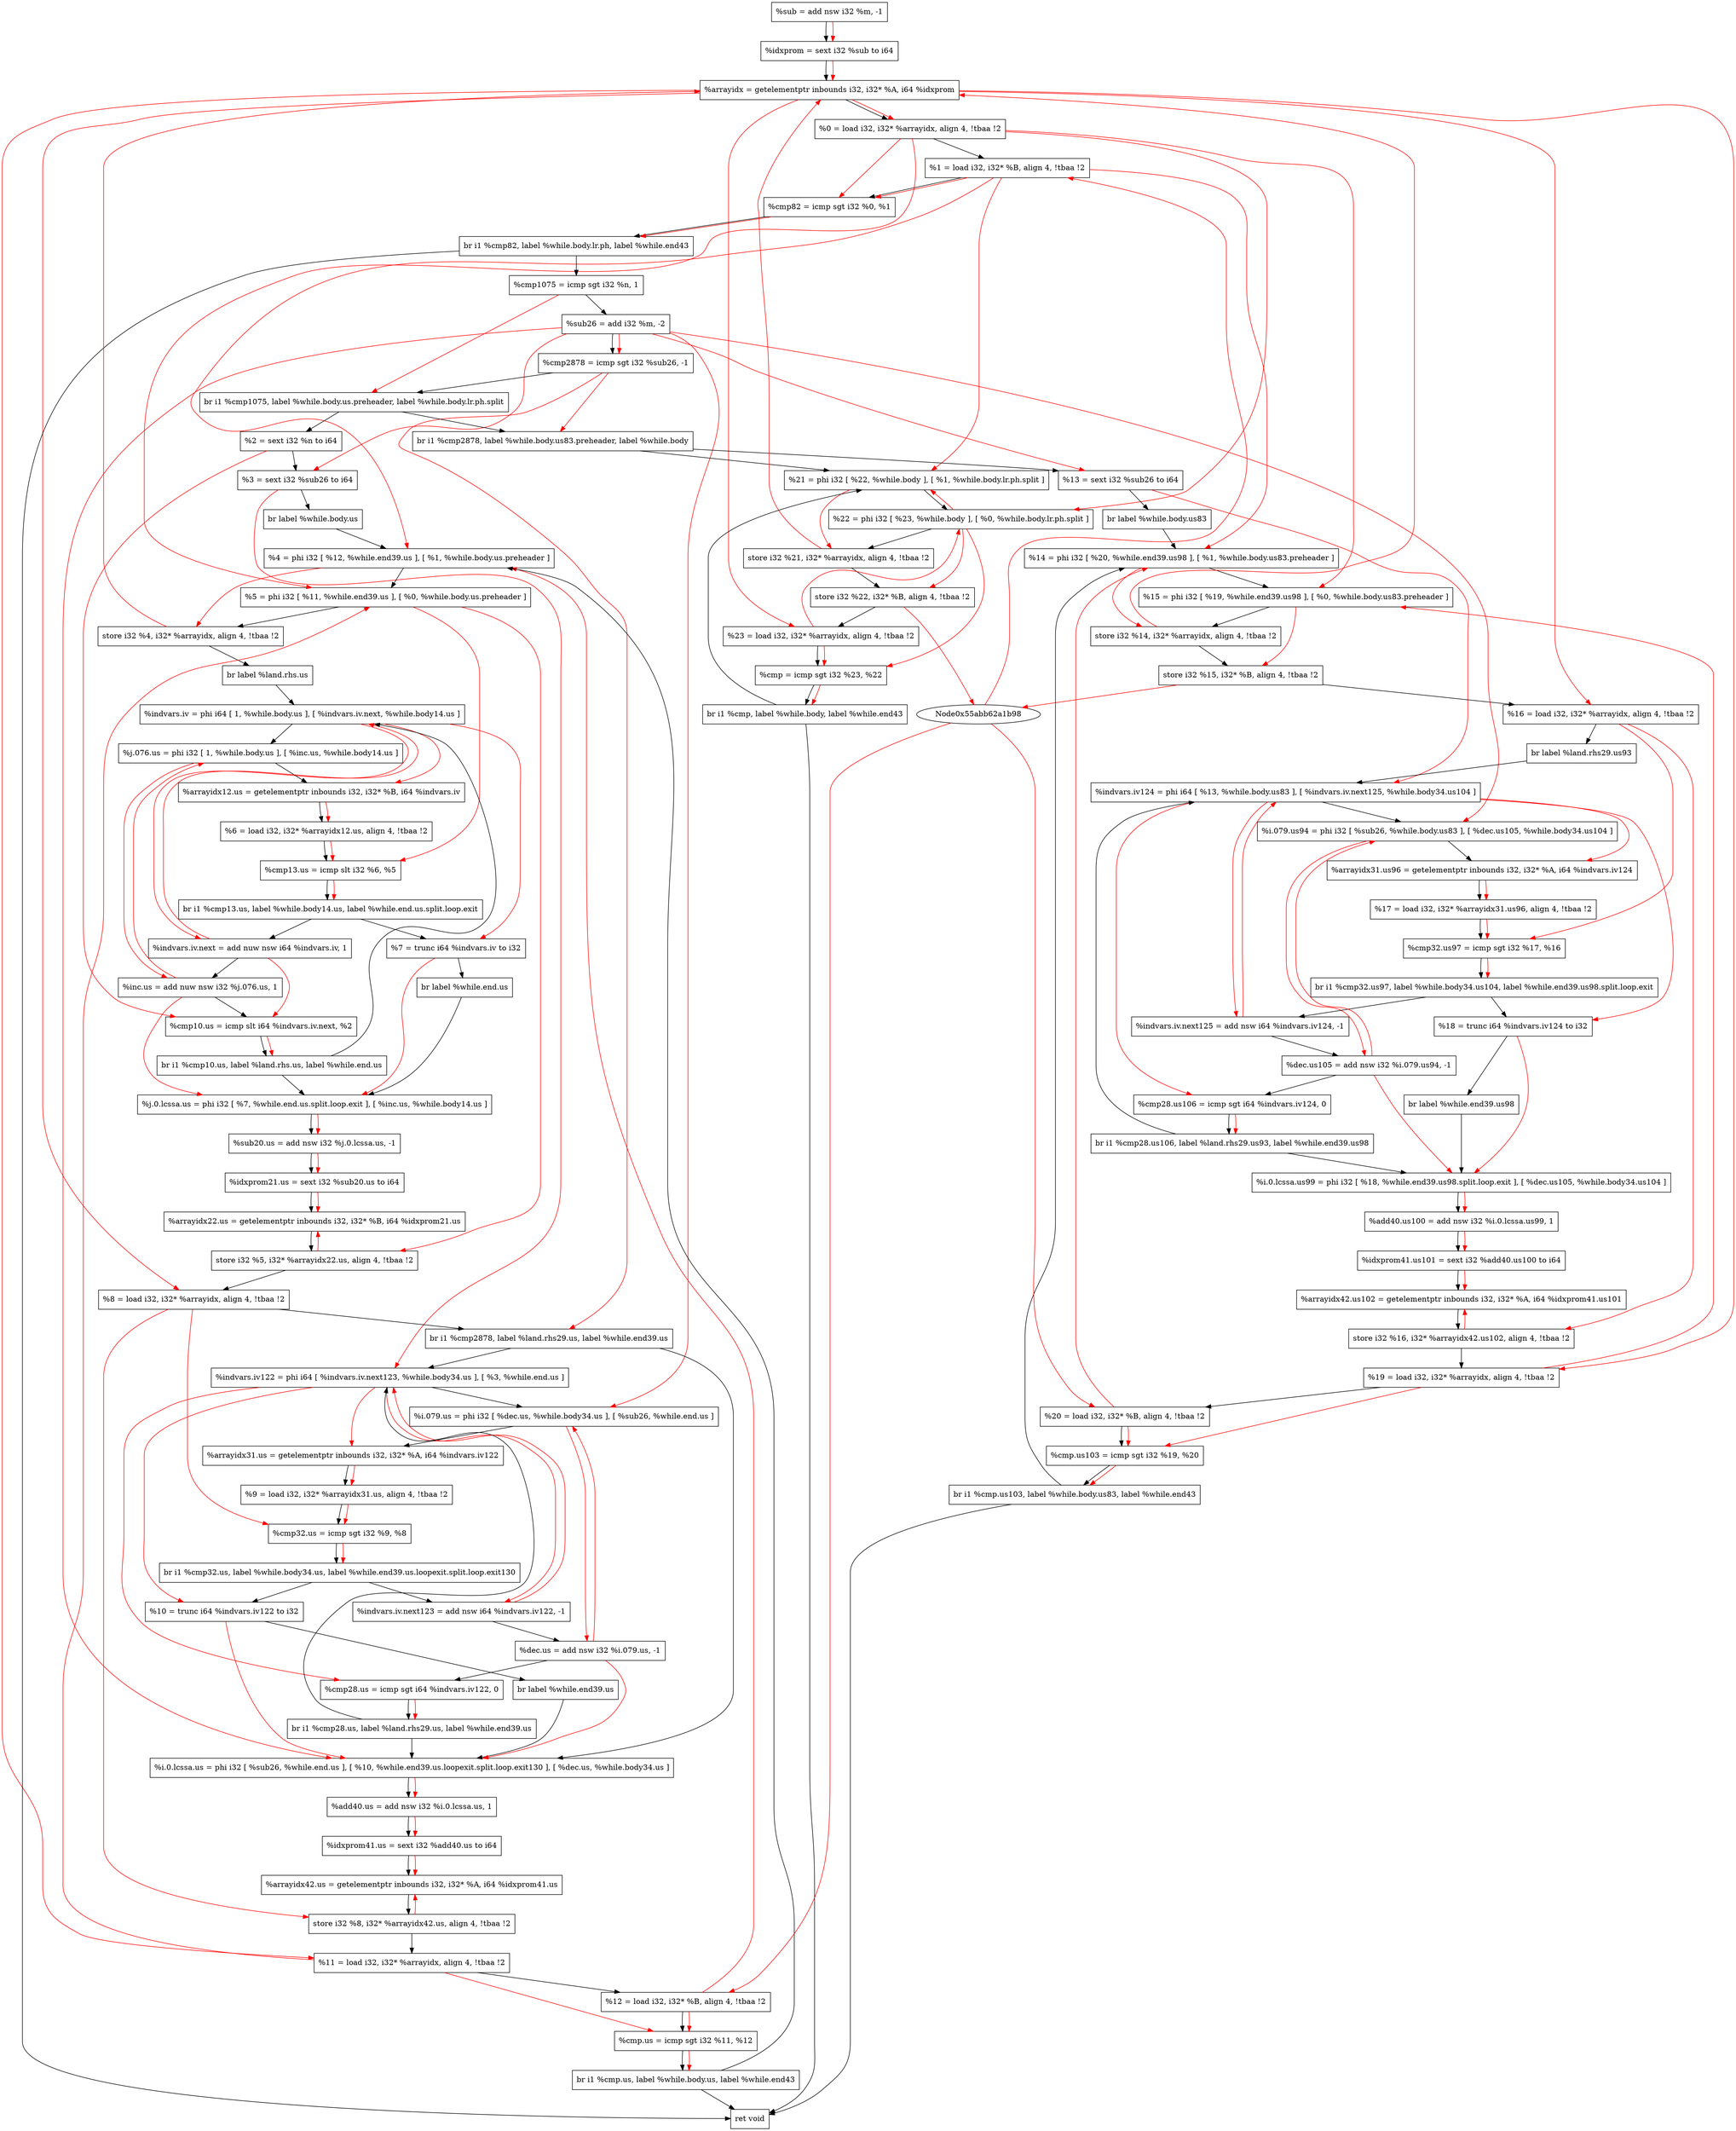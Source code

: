 digraph "CDFG for'func' function" {
	Node0x55abb62a2470[shape=record, label="  %sub = add nsw i32 %m, -1"];
	Node0x55abb62a1de8[shape=record, label="  %idxprom = sext i32 %sub to i64"];
	Node0x55abb62a2520[shape=record, label="  %arrayidx = getelementptr inbounds i32, i32* %A, i64 %idxprom"];
	Node0x55abb62a25b8[shape=record, label="  %0 = load i32, i32* %arrayidx, align 4, !tbaa !2"];
	Node0x55abb62a34e8[shape=record, label="  %1 = load i32, i32* %B, align 4, !tbaa !2"];
	Node0x55abb62a3b90[shape=record, label="  %cmp82 = icmp sgt i32 %0, %1"];
	Node0x55abb6238228[shape=record, label="  br i1 %cmp82, label %while.body.lr.ph, label %while.end43"];
	Node0x55abb62a3e40[shape=record, label="  %cmp1075 = icmp sgt i32 %n, 1"];
	Node0x55abb62a3ee0[shape=record, label="  %sub26 = add i32 %m, -2"];
	Node0x55abb62a4110[shape=record, label="  %cmp2878 = icmp sgt i32 %sub26, -1"];
	Node0x55abb6238348[shape=record, label="  br i1 %cmp1075, label %while.body.us.preheader, label %while.body.lr.ph.split"];
	Node0x55abb62a3c98[shape=record, label="  %2 = sext i32 %n to i64"];
	Node0x55abb62a4358[shape=record, label="  %3 = sext i32 %sub26 to i64"];
	Node0x55abb62a4498[shape=record, label="  br label %while.body.us"];
	Node0x55abb62a4608[shape=record, label="  %4 = phi i32 [ %12, %while.end39.us ], [ %1, %while.body.us.preheader ]"];
	Node0x55abb62a4738[shape=record, label="  %5 = phi i32 [ %11, %while.end39.us ], [ %0, %while.body.us.preheader ]"];
	Node0x55abb62a4800[shape=record, label="  store i32 %4, i32* %arrayidx, align 4, !tbaa !2"];
	Node0x55abb62a4918[shape=record, label="  br label %land.rhs.us"];
	Node0x55abb62a4aa8[shape=record, label="  %indvars.iv = phi i64 [ 1, %while.body.us ], [ %indvars.iv.next, %while.body14.us ]"];
	Node0x55abb62a4c38[shape=record, label="  %j.076.us = phi i32 [ 1, %while.body.us ], [ %inc.us, %while.body14.us ]"];
	Node0x55abb62a4d00[shape=record, label="  %arrayidx12.us = getelementptr inbounds i32, i32* %B, i64 %indvars.iv"];
	Node0x55abb62a4d98[shape=record, label="  %6 = load i32, i32* %arrayidx12.us, align 4, !tbaa !2"];
	Node0x55abb62a4e10[shape=record, label="  %cmp13.us = icmp slt i32 %6, %5"];
	Node0x55abb6238468[shape=record, label="  br i1 %cmp13.us, label %while.body14.us, label %while.end.us.split.loop.exit"];
	Node0x55abb62a5278[shape=record, label="  %7 = trunc i64 %indvars.iv to i32"];
	Node0x55abb62a53e8[shape=record, label="  br label %while.end.us"];
	Node0x55abb62a5438[shape=record, label="  %j.0.lcssa.us = phi i32 [ %7, %while.end.us.split.loop.exit ], [ %inc.us, %while.body14.us ]"];
	Node0x55abb62a5500[shape=record, label="  %sub20.us = add nsw i32 %j.0.lcssa.us, -1"];
	Node0x55abb62a5388[shape=record, label="  %idxprom21.us = sext i32 %sub20.us to i64"];
	Node0x55abb62a55a0[shape=record, label="  %arrayidx22.us = getelementptr inbounds i32, i32* %B, i64 %idxprom21.us"];
	Node0x55abb62a5650[shape=record, label="  store i32 %5, i32* %arrayidx22.us, align 4, !tbaa !2"];
	Node0x55abb62a56b8[shape=record, label="  %8 = load i32, i32* %arrayidx, align 4, !tbaa !2"];
	Node0x55abb62a57d8[shape=record, label="  br i1 %cmp2878, label %land.rhs29.us, label %while.end39.us"];
	Node0x55abb62a5968[shape=record, label="  %indvars.iv122 = phi i64 [ %indvars.iv.next123, %while.body34.us ], [ %3, %while.end.us ]"];
	Node0x55abb62a5b18[shape=record, label="  %i.079.us = phi i32 [ %dec.us, %while.body34.us ], [ %sub26, %while.end.us ]"];
	Node0x55abb62a5be0[shape=record, label="  %arrayidx31.us = getelementptr inbounds i32, i32* %A, i64 %indvars.iv122"];
	Node0x55abb62a5c78[shape=record, label="  %9 = load i32, i32* %arrayidx31.us, align 4, !tbaa !2"];
	Node0x55abb62a5cf0[shape=record, label="  %cmp32.us = icmp sgt i32 %9, %8"];
	Node0x55abb62a6768[shape=record, label="  br i1 %cmp32.us, label %while.body34.us, label %while.end39.us.loopexit.split.loop.exit130"];
	Node0x55abb62a6698[shape=record, label="  %10 = trunc i64 %indvars.iv122 to i32"];
	Node0x55abb62a6808[shape=record, label="  br label %while.end39.us"];
	Node0x55abb62a6858[shape=record, label="  %i.0.lcssa.us = phi i32 [ %sub26, %while.end.us ], [ %10, %while.end39.us.loopexit.split.loop.exit130 ], [ %dec.us, %while.body34.us ]"];
	Node0x55abb62a6940[shape=record, label="  %add40.us = add nsw i32 %i.0.lcssa.us, 1"];
	Node0x55abb62a4438[shape=record, label="  %idxprom41.us = sext i32 %add40.us to i64"];
	Node0x55abb62a6a10[shape=record, label="  %arrayidx42.us = getelementptr inbounds i32, i32* %A, i64 %idxprom41.us"];
	Node0x55abb62a6ac0[shape=record, label="  store i32 %8, i32* %arrayidx42.us, align 4, !tbaa !2"];
	Node0x55abb62a6b28[shape=record, label="  %11 = load i32, i32* %arrayidx, align 4, !tbaa !2"];
	Node0x55abb62a6b88[shape=record, label="  %12 = load i32, i32* %B, align 4, !tbaa !2"];
	Node0x55abb62a6c00[shape=record, label="  %cmp.us = icmp sgt i32 %11, %12"];
	Node0x55abb62a6ca8[shape=record, label="  br i1 %cmp.us, label %while.body.us, label %while.end43"];
	Node0x55abb62a6d20[shape=record, label="  %indvars.iv.next123 = add nsw i64 %indvars.iv122, -1"];
	Node0x55abb62a6d90[shape=record, label="  %dec.us = add nsw i32 %i.079.us, -1"];
	Node0x55abb62a6e00[shape=record, label="  %cmp28.us = icmp sgt i64 %indvars.iv122, 0"];
	Node0x55abb62a6e88[shape=record, label="  br i1 %cmp28.us, label %land.rhs29.us, label %while.end39.us"];
	Node0x55abb62a6f00[shape=record, label="  %indvars.iv.next = add nuw nsw i64 %indvars.iv, 1"];
	Node0x55abb62a6f70[shape=record, label="  %inc.us = add nuw nsw i32 %j.076.us, 1"];
	Node0x55abb62a6fe0[shape=record, label="  %cmp10.us = icmp slt i64 %indvars.iv.next, %2"];
	Node0x55abb62a7068[shape=record, label="  br i1 %cmp10.us, label %land.rhs.us, label %while.end.us"];
	Node0x55abb62a77e8[shape=record, label="  br i1 %cmp2878, label %while.body.us83.preheader, label %while.body"];
	Node0x55abb62a42d8[shape=record, label="  %13 = sext i32 %sub26 to i64"];
	Node0x55abb62a4a58[shape=record, label="  br label %while.body.us83"];
	Node0x55abb62a7968[shape=record, label="  %14 = phi i32 [ %20, %while.end39.us98 ], [ %1, %while.body.us83.preheader ]"];
	Node0x55abb62a7a38[shape=record, label="  %15 = phi i32 [ %19, %while.end39.us98 ], [ %0, %while.body.us83.preheader ]"];
	Node0x55abb62a7b00[shape=record, label="  store i32 %14, i32* %arrayidx, align 4, !tbaa !2"];
	Node0x55abb62a7b80[shape=record, label="  store i32 %15, i32* %B, align 4, !tbaa !2"];
	Node0x55abb62a5a98[shape=record, label="  %16 = load i32, i32* %arrayidx, align 4, !tbaa !2"];
	Node0x55abb62a5918[shape=record, label="  br label %land.rhs29.us93"];
	Node0x55abb62a7d88[shape=record, label="  %indvars.iv124 = phi i64 [ %13, %while.body.us83 ], [ %indvars.iv.next125, %while.body34.us104 ]"];
	Node0x55abb62a7f48[shape=record, label="  %i.079.us94 = phi i32 [ %sub26, %while.body.us83 ], [ %dec.us105, %while.body34.us104 ]"];
	Node0x55abb62a8010[shape=record, label="  %arrayidx31.us96 = getelementptr inbounds i32, i32* %A, i64 %indvars.iv124"];
	Node0x55abb62a80a8[shape=record, label="  %17 = load i32, i32* %arrayidx31.us96, align 4, !tbaa !2"];
	Node0x55abb62a8120[shape=record, label="  %cmp32.us97 = icmp sgt i32 %17, %16"];
	Node0x55abb6238588[shape=record, label="  br i1 %cmp32.us97, label %while.body34.us104, label %while.end39.us98.split.loop.exit"];
	Node0x55abb62a8228[shape=record, label="  %18 = trunc i64 %indvars.iv124 to i32"];
	Node0x55abb62a82b8[shape=record, label="  br label %while.end39.us98"];
	Node0x55abb62a8308[shape=record, label="  %i.0.lcssa.us99 = phi i32 [ %18, %while.end39.us98.split.loop.exit ], [ %dec.us105, %while.body34.us104 ]"];
	Node0x55abb62a83d0[shape=record, label="  %add40.us100 = add nsw i32 %i.0.lcssa.us99, 1"];
	Node0x55abb62a48b8[shape=record, label="  %idxprom41.us101 = sext i32 %add40.us100 to i64"];
	Node0x55abb62a84d0[shape=record, label="  %arrayidx42.us102 = getelementptr inbounds i32, i32* %A, i64 %idxprom41.us101"];
	Node0x55abb62a85b0[shape=record, label="  store i32 %16, i32* %arrayidx42.us102, align 4, !tbaa !2"];
	Node0x55abb62a8618[shape=record, label="  %19 = load i32, i32* %arrayidx, align 4, !tbaa !2"];
	Node0x55abb62a8678[shape=record, label="  %20 = load i32, i32* %B, align 4, !tbaa !2"];
	Node0x55abb62a86f0[shape=record, label="  %cmp.us103 = icmp sgt i32 %19, %20"];
	Node0x55abb62a8778[shape=record, label="  br i1 %cmp.us103, label %while.body.us83, label %while.end43"];
	Node0x55abb62a87f0[shape=record, label="  %indvars.iv.next125 = add nsw i64 %indvars.iv124, -1"];
	Node0x55abb62a8860[shape=record, label="  %dec.us105 = add nsw i32 %i.079.us94, -1"];
	Node0x55abb62a88d0[shape=record, label="  %cmp28.us106 = icmp sgt i64 %indvars.iv124, 0"];
	Node0x55abb62a8958[shape=record, label="  br i1 %cmp28.us106, label %land.rhs29.us93, label %while.end39.us98"];
	Node0x55abb62a89a8[shape=record, label="  %21 = phi i32 [ %22, %while.body ], [ %1, %while.body.lr.ph.split ]"];
	Node0x55abb62a8a48[shape=record, label="  %22 = phi i32 [ %23, %while.body ], [ %0, %while.body.lr.ph.split ]"];
	Node0x55abb62a8b10[shape=record, label="  store i32 %21, i32* %arrayidx, align 4, !tbaa !2"];
	Node0x55abb62a8b90[shape=record, label="  store i32 %22, i32* %B, align 4, !tbaa !2"];
	Node0x55abb62a4bb8[shape=record, label="  %23 = load i32, i32* %arrayidx, align 4, !tbaa !2"];
	Node0x55abb62a8c10[shape=record, label="  %cmp = icmp sgt i32 %23, %22"];
	Node0x55abb62a8c98[shape=record, label="  br i1 %cmp, label %while.body, label %while.end43"];
	Node0x55abb62a65a0[shape=record, label="  ret void"];
	Node0x55abb62a2470 -> Node0x55abb62a1de8
	Node0x55abb62a1de8 -> Node0x55abb62a2520
	Node0x55abb62a2520 -> Node0x55abb62a25b8
	Node0x55abb62a25b8 -> Node0x55abb62a34e8
	Node0x55abb62a34e8 -> Node0x55abb62a3b90
	Node0x55abb62a3b90 -> Node0x55abb6238228
	Node0x55abb6238228 -> Node0x55abb62a3e40
	Node0x55abb6238228 -> Node0x55abb62a65a0
	Node0x55abb62a3e40 -> Node0x55abb62a3ee0
	Node0x55abb62a3ee0 -> Node0x55abb62a4110
	Node0x55abb62a4110 -> Node0x55abb6238348
	Node0x55abb6238348 -> Node0x55abb62a3c98
	Node0x55abb6238348 -> Node0x55abb62a77e8
	Node0x55abb62a3c98 -> Node0x55abb62a4358
	Node0x55abb62a4358 -> Node0x55abb62a4498
	Node0x55abb62a4498 -> Node0x55abb62a4608
	Node0x55abb62a4608 -> Node0x55abb62a4738
	Node0x55abb62a4738 -> Node0x55abb62a4800
	Node0x55abb62a4800 -> Node0x55abb62a4918
	Node0x55abb62a4918 -> Node0x55abb62a4aa8
	Node0x55abb62a4aa8 -> Node0x55abb62a4c38
	Node0x55abb62a4c38 -> Node0x55abb62a4d00
	Node0x55abb62a4d00 -> Node0x55abb62a4d98
	Node0x55abb62a4d98 -> Node0x55abb62a4e10
	Node0x55abb62a4e10 -> Node0x55abb6238468
	Node0x55abb6238468 -> Node0x55abb62a6f00
	Node0x55abb6238468 -> Node0x55abb62a5278
	Node0x55abb62a5278 -> Node0x55abb62a53e8
	Node0x55abb62a53e8 -> Node0x55abb62a5438
	Node0x55abb62a5438 -> Node0x55abb62a5500
	Node0x55abb62a5500 -> Node0x55abb62a5388
	Node0x55abb62a5388 -> Node0x55abb62a55a0
	Node0x55abb62a55a0 -> Node0x55abb62a5650
	Node0x55abb62a5650 -> Node0x55abb62a56b8
	Node0x55abb62a56b8 -> Node0x55abb62a57d8
	Node0x55abb62a57d8 -> Node0x55abb62a5968
	Node0x55abb62a57d8 -> Node0x55abb62a6858
	Node0x55abb62a5968 -> Node0x55abb62a5b18
	Node0x55abb62a5b18 -> Node0x55abb62a5be0
	Node0x55abb62a5be0 -> Node0x55abb62a5c78
	Node0x55abb62a5c78 -> Node0x55abb62a5cf0
	Node0x55abb62a5cf0 -> Node0x55abb62a6768
	Node0x55abb62a6768 -> Node0x55abb62a6d20
	Node0x55abb62a6768 -> Node0x55abb62a6698
	Node0x55abb62a6698 -> Node0x55abb62a6808
	Node0x55abb62a6808 -> Node0x55abb62a6858
	Node0x55abb62a6858 -> Node0x55abb62a6940
	Node0x55abb62a6940 -> Node0x55abb62a4438
	Node0x55abb62a4438 -> Node0x55abb62a6a10
	Node0x55abb62a6a10 -> Node0x55abb62a6ac0
	Node0x55abb62a6ac0 -> Node0x55abb62a6b28
	Node0x55abb62a6b28 -> Node0x55abb62a6b88
	Node0x55abb62a6b88 -> Node0x55abb62a6c00
	Node0x55abb62a6c00 -> Node0x55abb62a6ca8
	Node0x55abb62a6ca8 -> Node0x55abb62a4608
	Node0x55abb62a6ca8 -> Node0x55abb62a65a0
	Node0x55abb62a6d20 -> Node0x55abb62a6d90
	Node0x55abb62a6d90 -> Node0x55abb62a6e00
	Node0x55abb62a6e00 -> Node0x55abb62a6e88
	Node0x55abb62a6e88 -> Node0x55abb62a5968
	Node0x55abb62a6e88 -> Node0x55abb62a6858
	Node0x55abb62a6f00 -> Node0x55abb62a6f70
	Node0x55abb62a6f70 -> Node0x55abb62a6fe0
	Node0x55abb62a6fe0 -> Node0x55abb62a7068
	Node0x55abb62a7068 -> Node0x55abb62a4aa8
	Node0x55abb62a7068 -> Node0x55abb62a5438
	Node0x55abb62a77e8 -> Node0x55abb62a42d8
	Node0x55abb62a77e8 -> Node0x55abb62a89a8
	Node0x55abb62a42d8 -> Node0x55abb62a4a58
	Node0x55abb62a4a58 -> Node0x55abb62a7968
	Node0x55abb62a7968 -> Node0x55abb62a7a38
	Node0x55abb62a7a38 -> Node0x55abb62a7b00
	Node0x55abb62a7b00 -> Node0x55abb62a7b80
	Node0x55abb62a7b80 -> Node0x55abb62a5a98
	Node0x55abb62a5a98 -> Node0x55abb62a5918
	Node0x55abb62a5918 -> Node0x55abb62a7d88
	Node0x55abb62a7d88 -> Node0x55abb62a7f48
	Node0x55abb62a7f48 -> Node0x55abb62a8010
	Node0x55abb62a8010 -> Node0x55abb62a80a8
	Node0x55abb62a80a8 -> Node0x55abb62a8120
	Node0x55abb62a8120 -> Node0x55abb6238588
	Node0x55abb6238588 -> Node0x55abb62a87f0
	Node0x55abb6238588 -> Node0x55abb62a8228
	Node0x55abb62a8228 -> Node0x55abb62a82b8
	Node0x55abb62a82b8 -> Node0x55abb62a8308
	Node0x55abb62a8308 -> Node0x55abb62a83d0
	Node0x55abb62a83d0 -> Node0x55abb62a48b8
	Node0x55abb62a48b8 -> Node0x55abb62a84d0
	Node0x55abb62a84d0 -> Node0x55abb62a85b0
	Node0x55abb62a85b0 -> Node0x55abb62a8618
	Node0x55abb62a8618 -> Node0x55abb62a8678
	Node0x55abb62a8678 -> Node0x55abb62a86f0
	Node0x55abb62a86f0 -> Node0x55abb62a8778
	Node0x55abb62a8778 -> Node0x55abb62a7968
	Node0x55abb62a8778 -> Node0x55abb62a65a0
	Node0x55abb62a87f0 -> Node0x55abb62a8860
	Node0x55abb62a8860 -> Node0x55abb62a88d0
	Node0x55abb62a88d0 -> Node0x55abb62a8958
	Node0x55abb62a8958 -> Node0x55abb62a7d88
	Node0x55abb62a8958 -> Node0x55abb62a8308
	Node0x55abb62a89a8 -> Node0x55abb62a8a48
	Node0x55abb62a8a48 -> Node0x55abb62a8b10
	Node0x55abb62a8b10 -> Node0x55abb62a8b90
	Node0x55abb62a8b90 -> Node0x55abb62a4bb8
	Node0x55abb62a4bb8 -> Node0x55abb62a8c10
	Node0x55abb62a8c10 -> Node0x55abb62a8c98
	Node0x55abb62a8c98 -> Node0x55abb62a89a8
	Node0x55abb62a8c98 -> Node0x55abb62a65a0
edge [color=red]
	Node0x55abb62a2470 -> Node0x55abb62a1de8
	Node0x55abb62a1de8 -> Node0x55abb62a2520
	Node0x55abb62a2520 -> Node0x55abb62a25b8
	Node0x55abb62a1b98 -> Node0x55abb62a34e8
	Node0x55abb62a25b8 -> Node0x55abb62a3b90
	Node0x55abb62a34e8 -> Node0x55abb62a3b90
	Node0x55abb62a3b90 -> Node0x55abb6238228
	Node0x55abb62a3ee0 -> Node0x55abb62a4110
	Node0x55abb62a3e40 -> Node0x55abb6238348
	Node0x55abb62a3ee0 -> Node0x55abb62a4358
	Node0x55abb62a6b88 -> Node0x55abb62a4608
	Node0x55abb62a34e8 -> Node0x55abb62a4608
	Node0x55abb62a6b28 -> Node0x55abb62a4738
	Node0x55abb62a25b8 -> Node0x55abb62a4738
	Node0x55abb62a4608 -> Node0x55abb62a4800
	Node0x55abb62a4800 -> Node0x55abb62a2520
	Node0x55abb62a6f00 -> Node0x55abb62a4aa8
	Node0x55abb62a6f70 -> Node0x55abb62a4c38
	Node0x55abb62a4aa8 -> Node0x55abb62a4d00
	Node0x55abb62a4d00 -> Node0x55abb62a4d98
	Node0x55abb62a4d98 -> Node0x55abb62a4e10
	Node0x55abb62a4738 -> Node0x55abb62a4e10
	Node0x55abb62a4e10 -> Node0x55abb6238468
	Node0x55abb62a4aa8 -> Node0x55abb62a5278
	Node0x55abb62a5278 -> Node0x55abb62a5438
	Node0x55abb62a6f70 -> Node0x55abb62a5438
	Node0x55abb62a5438 -> Node0x55abb62a5500
	Node0x55abb62a5500 -> Node0x55abb62a5388
	Node0x55abb62a5388 -> Node0x55abb62a55a0
	Node0x55abb62a4738 -> Node0x55abb62a5650
	Node0x55abb62a5650 -> Node0x55abb62a55a0
	Node0x55abb62a2520 -> Node0x55abb62a56b8
	Node0x55abb62a4110 -> Node0x55abb62a57d8
	Node0x55abb62a6d20 -> Node0x55abb62a5968
	Node0x55abb62a4358 -> Node0x55abb62a5968
	Node0x55abb62a6d90 -> Node0x55abb62a5b18
	Node0x55abb62a3ee0 -> Node0x55abb62a5b18
	Node0x55abb62a5968 -> Node0x55abb62a5be0
	Node0x55abb62a5be0 -> Node0x55abb62a5c78
	Node0x55abb62a5c78 -> Node0x55abb62a5cf0
	Node0x55abb62a56b8 -> Node0x55abb62a5cf0
	Node0x55abb62a5cf0 -> Node0x55abb62a6768
	Node0x55abb62a5968 -> Node0x55abb62a6698
	Node0x55abb62a3ee0 -> Node0x55abb62a6858
	Node0x55abb62a6698 -> Node0x55abb62a6858
	Node0x55abb62a6d90 -> Node0x55abb62a6858
	Node0x55abb62a6858 -> Node0x55abb62a6940
	Node0x55abb62a6940 -> Node0x55abb62a4438
	Node0x55abb62a4438 -> Node0x55abb62a6a10
	Node0x55abb62a56b8 -> Node0x55abb62a6ac0
	Node0x55abb62a6ac0 -> Node0x55abb62a6a10
	Node0x55abb62a2520 -> Node0x55abb62a6b28
	Node0x55abb62a1b98 -> Node0x55abb62a6b88
	Node0x55abb62a6b28 -> Node0x55abb62a6c00
	Node0x55abb62a6b88 -> Node0x55abb62a6c00
	Node0x55abb62a6c00 -> Node0x55abb62a6ca8
	Node0x55abb62a5968 -> Node0x55abb62a6d20
	Node0x55abb62a5b18 -> Node0x55abb62a6d90
	Node0x55abb62a5968 -> Node0x55abb62a6e00
	Node0x55abb62a6e00 -> Node0x55abb62a6e88
	Node0x55abb62a4aa8 -> Node0x55abb62a6f00
	Node0x55abb62a4c38 -> Node0x55abb62a6f70
	Node0x55abb62a6f00 -> Node0x55abb62a6fe0
	Node0x55abb62a3c98 -> Node0x55abb62a6fe0
	Node0x55abb62a6fe0 -> Node0x55abb62a7068
	Node0x55abb62a4110 -> Node0x55abb62a77e8
	Node0x55abb62a3ee0 -> Node0x55abb62a42d8
	Node0x55abb62a8678 -> Node0x55abb62a7968
	Node0x55abb62a34e8 -> Node0x55abb62a7968
	Node0x55abb62a8618 -> Node0x55abb62a7a38
	Node0x55abb62a25b8 -> Node0x55abb62a7a38
	Node0x55abb62a7968 -> Node0x55abb62a7b00
	Node0x55abb62a7b00 -> Node0x55abb62a2520
	Node0x55abb62a7a38 -> Node0x55abb62a7b80
	Node0x55abb62a7b80 -> Node0x55abb62a1b98
	Node0x55abb62a2520 -> Node0x55abb62a5a98
	Node0x55abb62a42d8 -> Node0x55abb62a7d88
	Node0x55abb62a87f0 -> Node0x55abb62a7d88
	Node0x55abb62a3ee0 -> Node0x55abb62a7f48
	Node0x55abb62a8860 -> Node0x55abb62a7f48
	Node0x55abb62a7d88 -> Node0x55abb62a8010
	Node0x55abb62a8010 -> Node0x55abb62a80a8
	Node0x55abb62a80a8 -> Node0x55abb62a8120
	Node0x55abb62a5a98 -> Node0x55abb62a8120
	Node0x55abb62a8120 -> Node0x55abb6238588
	Node0x55abb62a7d88 -> Node0x55abb62a8228
	Node0x55abb62a8228 -> Node0x55abb62a8308
	Node0x55abb62a8860 -> Node0x55abb62a8308
	Node0x55abb62a8308 -> Node0x55abb62a83d0
	Node0x55abb62a83d0 -> Node0x55abb62a48b8
	Node0x55abb62a48b8 -> Node0x55abb62a84d0
	Node0x55abb62a5a98 -> Node0x55abb62a85b0
	Node0x55abb62a85b0 -> Node0x55abb62a84d0
	Node0x55abb62a2520 -> Node0x55abb62a8618
	Node0x55abb62a1b98 -> Node0x55abb62a8678
	Node0x55abb62a8618 -> Node0x55abb62a86f0
	Node0x55abb62a8678 -> Node0x55abb62a86f0
	Node0x55abb62a86f0 -> Node0x55abb62a8778
	Node0x55abb62a7d88 -> Node0x55abb62a87f0
	Node0x55abb62a7f48 -> Node0x55abb62a8860
	Node0x55abb62a7d88 -> Node0x55abb62a88d0
	Node0x55abb62a88d0 -> Node0x55abb62a8958
	Node0x55abb62a8a48 -> Node0x55abb62a89a8
	Node0x55abb62a34e8 -> Node0x55abb62a89a8
	Node0x55abb62a4bb8 -> Node0x55abb62a8a48
	Node0x55abb62a25b8 -> Node0x55abb62a8a48
	Node0x55abb62a89a8 -> Node0x55abb62a8b10
	Node0x55abb62a8b10 -> Node0x55abb62a2520
	Node0x55abb62a8a48 -> Node0x55abb62a8b90
	Node0x55abb62a8b90 -> Node0x55abb62a1b98
	Node0x55abb62a2520 -> Node0x55abb62a4bb8
	Node0x55abb62a4bb8 -> Node0x55abb62a8c10
	Node0x55abb62a8a48 -> Node0x55abb62a8c10
	Node0x55abb62a8c10 -> Node0x55abb62a8c98
}
